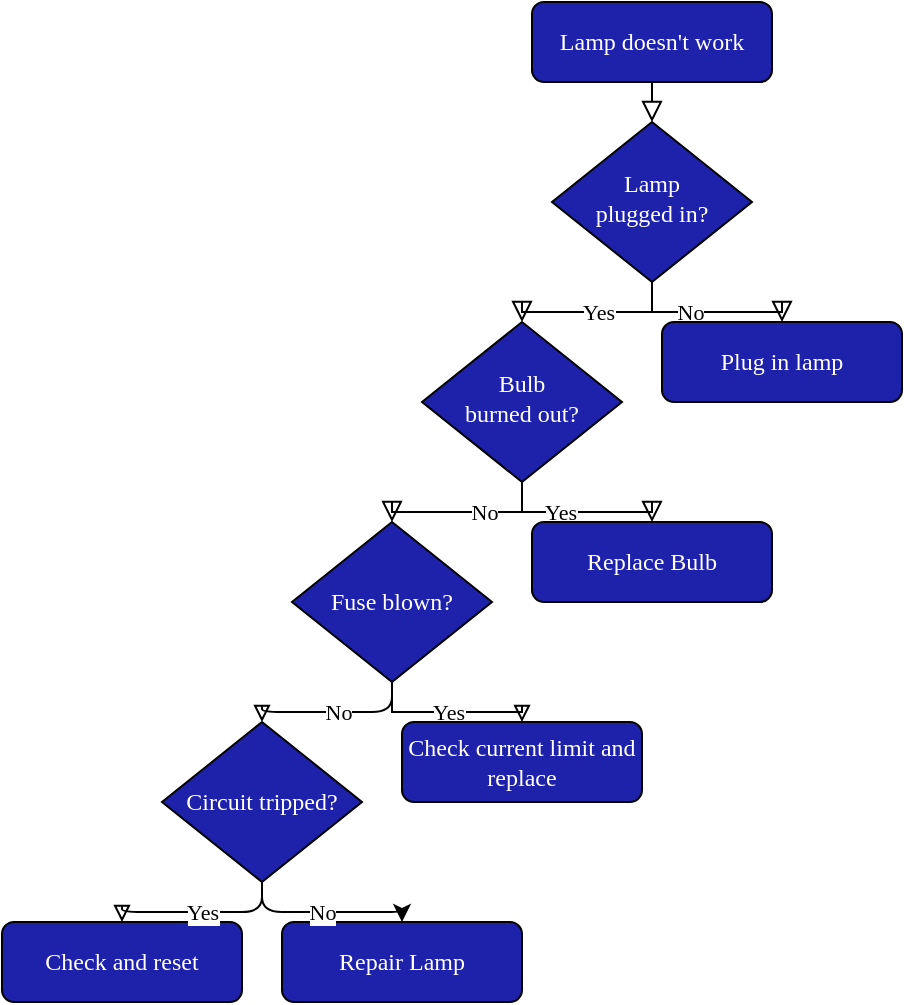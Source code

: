 <mxfile version="13.3.2" type="github">
  <diagram id="C5RBs43oDa-KdzZeNtuy" name="Page-1">
    <mxGraphModel dx="1422" dy="762" grid="1" gridSize="10" guides="1" tooltips="1" connect="1" arrows="1" fold="1" page="1" pageScale="1" pageWidth="827" pageHeight="1169" math="0" shadow="0">
      <root>
        <mxCell id="WIyWlLk6GJQsqaUBKTNV-0" />
        <mxCell id="WIyWlLk6GJQsqaUBKTNV-1" parent="WIyWlLk6GJQsqaUBKTNV-0" />
        <mxCell id="WIyWlLk6GJQsqaUBKTNV-2" value="" style="rounded=0;html=1;jettySize=auto;orthogonalLoop=1;fontSize=11;endArrow=block;endFill=0;endSize=8;strokeWidth=1;shadow=0;labelBackgroundColor=none;edgeStyle=orthogonalEdgeStyle;noEdgeStyle=1;fontFamily=Verdana;orthogonal=1;" parent="WIyWlLk6GJQsqaUBKTNV-1" source="WIyWlLk6GJQsqaUBKTNV-3" target="WIyWlLk6GJQsqaUBKTNV-6" edge="1">
          <mxGeometry relative="1" as="geometry">
            <Array as="points">
              <mxPoint x="345" y="60" mark="1" />
              <mxPoint x="345" y="80" mark="1" />
            </Array>
          </mxGeometry>
        </mxCell>
        <mxCell id="WIyWlLk6GJQsqaUBKTNV-3" value="Lamp doesn&#39;t work" style="rounded=1;whiteSpace=wrap;html=1;fontSize=12;glass=0;strokeWidth=1;shadow=0;fontFamily=Verdana;fillColor=#1E22AA;fontColor=#FFFFFF;" parent="WIyWlLk6GJQsqaUBKTNV-1" vertex="1">
          <mxGeometry x="285" y="20" width="120" height="40" as="geometry" />
        </mxCell>
        <mxCell id="WIyWlLk6GJQsqaUBKTNV-4" value="Yes" style="rounded=0;html=1;jettySize=auto;orthogonalLoop=1;fontSize=11;endArrow=block;endFill=0;endSize=8;strokeWidth=1;shadow=0;labelBackgroundColor=#ffffff;edgeStyle=orthogonalEdgeStyle;noEdgeStyle=1;fontFamily=Verdana;orthogonal=1;" parent="WIyWlLk6GJQsqaUBKTNV-1" source="WIyWlLk6GJQsqaUBKTNV-6" target="WIyWlLk6GJQsqaUBKTNV-10" edge="1">
          <mxGeometry relative="1" as="geometry">
            <mxPoint as="offset" />
            <Array as="points">
              <mxPoint x="345" y="160" mark="1" />
              <mxPoint x="345" y="175" mark="9" />
              <mxPoint x="280" y="175" mark="10" />
              <mxPoint x="280" y="180" mark="2" />
            </Array>
          </mxGeometry>
        </mxCell>
        <mxCell id="WIyWlLk6GJQsqaUBKTNV-5" value="No" style="edgeStyle=orthogonalEdgeStyle;rounded=0;html=1;jettySize=auto;orthogonalLoop=1;fontSize=11;endArrow=block;endFill=0;endSize=8;strokeWidth=1;shadow=0;labelBackgroundColor=#ffffff;noEdgeStyle=1;fontFamily=Verdana;orthogonal=1;" parent="WIyWlLk6GJQsqaUBKTNV-1" source="WIyWlLk6GJQsqaUBKTNV-6" target="WIyWlLk6GJQsqaUBKTNV-7" edge="1">
          <mxGeometry x="-0.2" relative="1" as="geometry">
            <mxPoint as="offset" />
            <Array as="points">
              <mxPoint x="345" y="160" mark="1" />
              <mxPoint x="345" y="175" mark="9" />
              <mxPoint x="410" y="175" mark="12" />
              <mxPoint x="410" y="180" mark="4" />
            </Array>
          </mxGeometry>
        </mxCell>
        <mxCell id="WIyWlLk6GJQsqaUBKTNV-6" value="Lamp&lt;br&gt;plugged in?" style="rhombus;whiteSpace=wrap;html=1;shadow=0;fontFamily=Verdana;fontSize=12;align=center;strokeWidth=1;spacing=6;spacingTop=-4;fillColor=#1E22AA;fontColor=#FFFFFF;" parent="WIyWlLk6GJQsqaUBKTNV-1" vertex="1">
          <mxGeometry x="295" y="80" width="100" height="80" as="geometry" />
        </mxCell>
        <mxCell id="WIyWlLk6GJQsqaUBKTNV-7" value="Plug in lamp" style="rounded=1;whiteSpace=wrap;html=1;fontSize=12;glass=0;strokeWidth=1;shadow=0;fontFamily=Verdana;fillColor=#1E22AA;fontColor=#FFFFFF;" parent="WIyWlLk6GJQsqaUBKTNV-1" vertex="1">
          <mxGeometry x="350" y="180" width="120" height="40" as="geometry" />
        </mxCell>
        <mxCell id="WIyWlLk6GJQsqaUBKTNV-9" value="Yes" style="edgeStyle=orthogonalEdgeStyle;rounded=0;html=1;jettySize=auto;orthogonalLoop=1;fontSize=11;endArrow=block;endFill=0;endSize=8;strokeWidth=1;shadow=0;labelBackgroundColor=#FFFFFF;noEdgeStyle=1;fontFamily=Verdana;orthogonal=1;" parent="WIyWlLk6GJQsqaUBKTNV-1" source="WIyWlLk6GJQsqaUBKTNV-10" target="WIyWlLk6GJQsqaUBKTNV-12" edge="1">
          <mxGeometry x="-0.2" relative="1" as="geometry">
            <mxPoint as="offset" />
            <Array as="points">
              <mxPoint x="280" y="260" mark="1" />
              <mxPoint x="280" y="275" mark="9" />
              <mxPoint x="345" y="275" mark="12" />
              <mxPoint x="345" y="280" mark="4" />
            </Array>
          </mxGeometry>
        </mxCell>
        <mxCell id="WIyWlLk6GJQsqaUBKTNV-10" value="Bulb&lt;br&gt;burned out?" style="rhombus;whiteSpace=wrap;html=1;shadow=0;fontFamily=Verdana;fontSize=12;align=center;strokeWidth=1;spacing=6;spacingTop=-4;fillColor=#1E22AA;fontColor=#FFFFFF;" parent="WIyWlLk6GJQsqaUBKTNV-1" vertex="1">
          <mxGeometry x="230" y="180" width="100" height="80" as="geometry" />
        </mxCell>
        <mxCell id="WIyWlLk6GJQsqaUBKTNV-11" value="Repair Lamp" style="rounded=1;whiteSpace=wrap;html=1;fontSize=12;glass=0;strokeWidth=1;shadow=0;fontFamily=Verdana;fillColor=#1E22AA;fontColor=#FFFFFF;" parent="WIyWlLk6GJQsqaUBKTNV-1" vertex="1">
          <mxGeometry x="160" y="480" width="120" height="40" as="geometry" />
        </mxCell>
        <mxCell id="WIyWlLk6GJQsqaUBKTNV-12" value="Replace Bulb" style="rounded=1;whiteSpace=wrap;html=1;fontSize=12;glass=0;strokeWidth=1;shadow=0;fontFamily=Verdana;fillColor=#1E22AA;fontColor=#FFFFFF;" parent="WIyWlLk6GJQsqaUBKTNV-1" vertex="1">
          <mxGeometry x="285" y="280" width="120" height="40" as="geometry" />
        </mxCell>
        <mxCell id="8R4PuQF2Rhe0k4bHZbMj-9" value="Yes" style="edgeStyle=orthogonalEdgeStyle;rounded=0;orthogonalLoop=1;jettySize=auto;html=1;exitDx=0;exitDy=0;labelBackgroundColor=#ffffff;endArrow=block;endFill=0;noEdgeStyle=1;fontFamily=Verdana;orthogonal=1;" edge="1" parent="WIyWlLk6GJQsqaUBKTNV-1" source="8R4PuQF2Rhe0k4bHZbMj-0" target="8R4PuQF2Rhe0k4bHZbMj-6">
          <mxGeometry relative="1" as="geometry">
            <Array as="points">
              <mxPoint x="215" y="360" mark="1" />
              <mxPoint x="215" y="375" mark="9" />
              <mxPoint x="280" y="375" mark="12" />
              <mxPoint x="280" y="380" mark="4" />
            </Array>
          </mxGeometry>
        </mxCell>
        <mxCell id="8R4PuQF2Rhe0k4bHZbMj-0" value="Fuse blown?" style="rhombus;whiteSpace=wrap;html=1;fontFamily=Verdana;fillColor=#1E22AA;fontColor=#FFFFFF;" vertex="1" parent="WIyWlLk6GJQsqaUBKTNV-1">
          <mxGeometry x="165" y="280" width="100" height="80" as="geometry" />
        </mxCell>
        <mxCell id="8R4PuQF2Rhe0k4bHZbMj-1" value="No" style="rounded=0;html=1;jettySize=auto;orthogonalLoop=1;fontSize=11;endArrow=block;endFill=0;endSize=8;strokeWidth=1;shadow=0;labelBackgroundColor=#ffffff;edgeStyle=orthogonalEdgeStyle;noEdgeStyle=1;fontFamily=Verdana;orthogonal=1;" edge="1" parent="WIyWlLk6GJQsqaUBKTNV-1" source="WIyWlLk6GJQsqaUBKTNV-10" target="8R4PuQF2Rhe0k4bHZbMj-0">
          <mxGeometry x="-0.2" relative="1" as="geometry">
            <mxPoint as="offset" />
            <mxPoint x="400" y="390" as="sourcePoint" />
            <mxPoint x="400" y="570" as="targetPoint" />
            <Array as="points">
              <mxPoint x="280" y="260" mark="1" />
              <mxPoint x="280" y="275" mark="9" />
              <mxPoint x="215" y="275" mark="10" />
              <mxPoint x="215" y="280" mark="2" />
            </Array>
          </mxGeometry>
        </mxCell>
        <mxCell id="8R4PuQF2Rhe0k4bHZbMj-2" value="Circuit tripped?" style="rhombus;whiteSpace=wrap;html=1;fontFamily=Verdana;fillColor=#1E22AA;fontColor=#FFFFFF;" vertex="1" parent="WIyWlLk6GJQsqaUBKTNV-1">
          <mxGeometry x="100" y="380" width="100" height="80" as="geometry" />
        </mxCell>
        <mxCell id="8R4PuQF2Rhe0k4bHZbMj-4" value="No" style="endArrow=block;html=1;exitDx=0;exitDy=0;entryDx=0;entryDy=0;endFill=0;noEdgeStyle=1;fontFamily=Verdana;orthogonal=1;edgeStyle=orthogonalEdgeStyle;" edge="1" parent="WIyWlLk6GJQsqaUBKTNV-1" source="8R4PuQF2Rhe0k4bHZbMj-0" target="8R4PuQF2Rhe0k4bHZbMj-2">
          <mxGeometry width="50" height="50" relative="1" as="geometry">
            <mxPoint x="870" y="440" as="sourcePoint" />
            <mxPoint x="920" y="390" as="targetPoint" />
            <Array as="points">
              <mxPoint x="215" y="360" mark="1" />
              <mxPoint x="215" y="375" mark="9" />
              <mxPoint x="150" y="375" mark="10" />
              <mxPoint x="150" y="380" mark="2" />
            </Array>
          </mxGeometry>
        </mxCell>
        <mxCell id="8R4PuQF2Rhe0k4bHZbMj-5" value="No" style="endArrow=classic;html=1;exitDx=0;exitDy=0;entryDx=0;entryDy=0;noEdgeStyle=1;fontFamily=Verdana;orthogonal=1;edgeStyle=orthogonalEdgeStyle;" edge="1" parent="WIyWlLk6GJQsqaUBKTNV-1" source="8R4PuQF2Rhe0k4bHZbMj-2" target="WIyWlLk6GJQsqaUBKTNV-11">
          <mxGeometry width="50" height="50" relative="1" as="geometry">
            <mxPoint x="870" y="440" as="sourcePoint" />
            <mxPoint x="920" y="390" as="targetPoint" />
            <Array as="points">
              <mxPoint x="150" y="460" mark="1" />
              <mxPoint x="150" y="475" mark="9" />
              <mxPoint x="220" y="475" mark="12" />
              <mxPoint x="220" y="480" mark="4" />
            </Array>
          </mxGeometry>
        </mxCell>
        <mxCell id="8R4PuQF2Rhe0k4bHZbMj-6" value="Check current limit and replace" style="rounded=1;whiteSpace=wrap;html=1;fontSize=12;glass=0;strokeWidth=1;shadow=0;fontFamily=Verdana;fillColor=#1E22AA;fontColor=#FFFFFF;" vertex="1" parent="WIyWlLk6GJQsqaUBKTNV-1">
          <mxGeometry x="220" y="380" width="120" height="40" as="geometry" />
        </mxCell>
        <mxCell id="8R4PuQF2Rhe0k4bHZbMj-7" value="Check and reset" style="rounded=1;whiteSpace=wrap;html=1;fontSize=12;glass=0;strokeWidth=1;shadow=0;fontFamily=Verdana;fillColor=#1E22AA;fontColor=#FFFFFF;" vertex="1" parent="WIyWlLk6GJQsqaUBKTNV-1">
          <mxGeometry x="20" y="480" width="120" height="40" as="geometry" />
        </mxCell>
        <mxCell id="8R4PuQF2Rhe0k4bHZbMj-10" value="Yes" style="endArrow=block;html=1;labelBackgroundColor=#ffffff;exitDx=0;exitDy=0;entryDx=0;entryDy=0;endFill=0;noEdgeStyle=1;fontFamily=Verdana;orthogonal=1;edgeStyle=orthogonalEdgeStyle;" edge="1" parent="WIyWlLk6GJQsqaUBKTNV-1" source="8R4PuQF2Rhe0k4bHZbMj-2" target="8R4PuQF2Rhe0k4bHZbMj-7">
          <mxGeometry width="50" height="50" relative="1" as="geometry">
            <mxPoint x="870" y="410" as="sourcePoint" />
            <mxPoint x="920" y="360" as="targetPoint" />
            <Array as="points">
              <mxPoint x="150" y="460" mark="1" />
              <mxPoint x="150" y="475" mark="9" />
              <mxPoint x="80" y="475" mark="10" />
              <mxPoint x="80" y="480" mark="2" />
            </Array>
          </mxGeometry>
        </mxCell>
      </root>
    </mxGraphModel>
  </diagram>
</mxfile>
